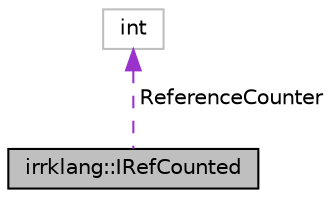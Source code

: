 digraph "irrklang::IRefCounted"
{
  bgcolor="transparent";
  edge [fontname="Helvetica",fontsize="10",labelfontname="Helvetica",labelfontsize="10"];
  node [fontname="Helvetica",fontsize="10",shape=record];
  Node1 [label="irrklang::IRefCounted",height=0.2,width=0.4,color="black", fillcolor="grey75", style="filled", fontcolor="black"];
  Node2 -> Node1 [dir="back",color="darkorchid3",fontsize="10",style="dashed",label=" ReferenceCounter" ,fontname="Helvetica"];
  Node2 [label="int",height=0.2,width=0.4,color="grey75"];
}
